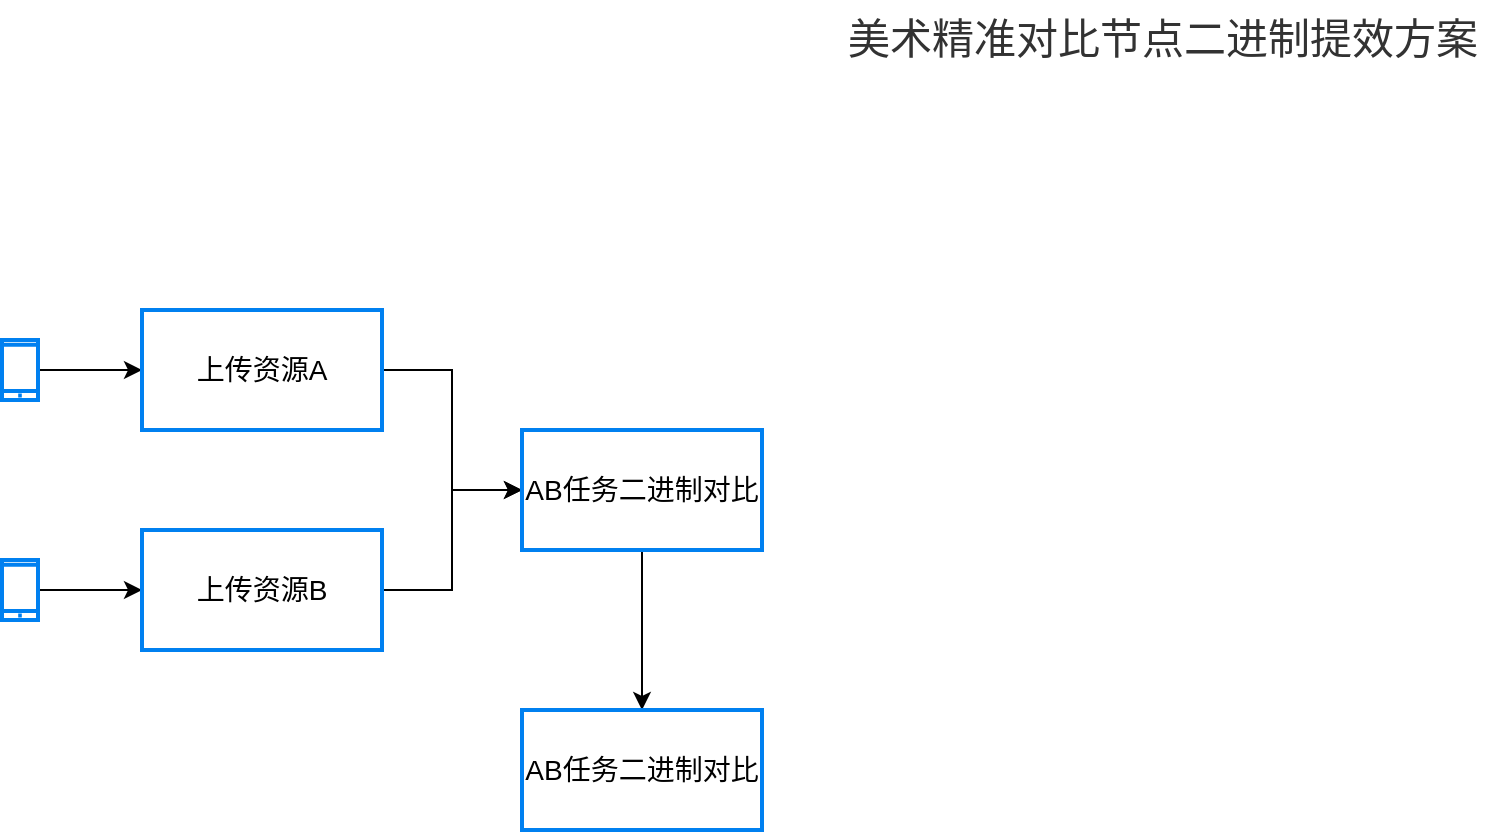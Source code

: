<mxfile version="20.0.4" type="github">
  <diagram id="5u_I20kp-ltAw45HvMxO" name="Page-1">
    <mxGraphModel dx="2062" dy="1122" grid="1" gridSize="10" guides="1" tooltips="1" connect="1" arrows="1" fold="1" page="1" pageScale="1" pageWidth="1654" pageHeight="2336" math="0" shadow="0">
      <root>
        <mxCell id="0" />
        <mxCell id="1" parent="0" />
        <mxCell id="ZY3pr037ozbbT6UlzbB4-4" value="" style="edgeStyle=orthogonalEdgeStyle;rounded=0;orthogonalLoop=1;jettySize=auto;html=1;fontSize=14;labelPosition=center;verticalLabelPosition=middle;align=center;verticalAlign=middle;" edge="1" parent="1" source="ZY3pr037ozbbT6UlzbB4-1" target="ZY3pr037ozbbT6UlzbB4-3">
          <mxGeometry relative="1" as="geometry" />
        </mxCell>
        <mxCell id="ZY3pr037ozbbT6UlzbB4-1" value="" style="html=1;verticalLabelPosition=middle;align=center;labelBackgroundColor=#ffffff;verticalAlign=middle;strokeWidth=2;strokeColor=#0080F0;shadow=0;dashed=0;shape=mxgraph.ios7.icons.smartphone;fontSize=14;labelPosition=center;" vertex="1" parent="1">
          <mxGeometry x="40" y="240" width="18" height="30" as="geometry" />
        </mxCell>
        <mxCell id="ZY3pr037ozbbT6UlzbB4-2" value="&lt;span style=&quot;color: rgb(50, 50, 50); font-family: 微软雅黑; font-size: 21px; background-color: rgba(255, 255, 255, 0.01);&quot;&gt;美术精准对比节点二进制提效方案&lt;/span&gt;" style="text;html=1;align=center;verticalAlign=middle;resizable=0;points=[];autosize=1;strokeColor=none;fillColor=none;fontSize=21;" vertex="1" parent="1">
          <mxGeometry x="450" y="70" width="340" height="40" as="geometry" />
        </mxCell>
        <mxCell id="ZY3pr037ozbbT6UlzbB4-10" value="" style="edgeStyle=orthogonalEdgeStyle;rounded=0;orthogonalLoop=1;jettySize=auto;html=1;fontSize=14;labelPosition=center;verticalLabelPosition=middle;align=center;verticalAlign=middle;" edge="1" parent="1" source="ZY3pr037ozbbT6UlzbB4-3" target="ZY3pr037ozbbT6UlzbB4-9">
          <mxGeometry relative="1" as="geometry" />
        </mxCell>
        <mxCell id="ZY3pr037ozbbT6UlzbB4-3" value="上传资源A" style="whiteSpace=wrap;html=1;verticalAlign=middle;strokeColor=#0080F0;labelBackgroundColor=#ffffff;strokeWidth=2;shadow=0;dashed=0;fontSize=14;labelPosition=center;verticalLabelPosition=middle;align=center;" vertex="1" parent="1">
          <mxGeometry x="110" y="225" width="120" height="60" as="geometry" />
        </mxCell>
        <mxCell id="ZY3pr037ozbbT6UlzbB4-8" value="" style="edgeStyle=orthogonalEdgeStyle;rounded=0;orthogonalLoop=1;jettySize=auto;html=1;fontSize=14;labelPosition=center;verticalLabelPosition=middle;align=center;verticalAlign=middle;" edge="1" parent="1" source="ZY3pr037ozbbT6UlzbB4-5" target="ZY3pr037ozbbT6UlzbB4-7">
          <mxGeometry relative="1" as="geometry" />
        </mxCell>
        <mxCell id="ZY3pr037ozbbT6UlzbB4-5" value="" style="html=1;verticalLabelPosition=middle;align=center;labelBackgroundColor=#ffffff;verticalAlign=middle;strokeWidth=2;strokeColor=#0080F0;shadow=0;dashed=0;shape=mxgraph.ios7.icons.smartphone;fontSize=14;labelPosition=center;" vertex="1" parent="1">
          <mxGeometry x="40" y="350" width="18" height="30" as="geometry" />
        </mxCell>
        <mxCell id="ZY3pr037ozbbT6UlzbB4-11" style="edgeStyle=orthogonalEdgeStyle;rounded=0;orthogonalLoop=1;jettySize=auto;html=1;exitX=1;exitY=0.5;exitDx=0;exitDy=0;entryX=0;entryY=0.5;entryDx=0;entryDy=0;fontSize=14;labelPosition=center;verticalLabelPosition=middle;align=center;verticalAlign=middle;" edge="1" parent="1" source="ZY3pr037ozbbT6UlzbB4-7" target="ZY3pr037ozbbT6UlzbB4-9">
          <mxGeometry relative="1" as="geometry" />
        </mxCell>
        <mxCell id="ZY3pr037ozbbT6UlzbB4-7" value="上传资源B" style="whiteSpace=wrap;html=1;verticalAlign=middle;strokeColor=#0080F0;labelBackgroundColor=#ffffff;strokeWidth=2;shadow=0;dashed=0;fontSize=14;labelPosition=center;verticalLabelPosition=middle;align=center;" vertex="1" parent="1">
          <mxGeometry x="110" y="335" width="120" height="60" as="geometry" />
        </mxCell>
        <mxCell id="ZY3pr037ozbbT6UlzbB4-13" value="" style="edgeStyle=orthogonalEdgeStyle;rounded=0;orthogonalLoop=1;jettySize=auto;html=1;fontSize=21;" edge="1" parent="1" source="ZY3pr037ozbbT6UlzbB4-9" target="ZY3pr037ozbbT6UlzbB4-12">
          <mxGeometry relative="1" as="geometry" />
        </mxCell>
        <mxCell id="ZY3pr037ozbbT6UlzbB4-9" value="AB任务二进制对比" style="whiteSpace=wrap;html=1;verticalAlign=middle;strokeColor=#0080F0;labelBackgroundColor=#ffffff;strokeWidth=2;shadow=0;dashed=0;fontSize=14;labelPosition=center;verticalLabelPosition=middle;align=center;" vertex="1" parent="1">
          <mxGeometry x="300" y="285" width="120" height="60" as="geometry" />
        </mxCell>
        <mxCell id="ZY3pr037ozbbT6UlzbB4-12" value="AB任务二进制对比" style="whiteSpace=wrap;html=1;verticalAlign=middle;strokeColor=#0080F0;labelBackgroundColor=#ffffff;strokeWidth=2;shadow=0;dashed=0;fontSize=14;labelPosition=center;verticalLabelPosition=middle;align=center;" vertex="1" parent="1">
          <mxGeometry x="300" y="425" width="120" height="60" as="geometry" />
        </mxCell>
      </root>
    </mxGraphModel>
  </diagram>
</mxfile>
